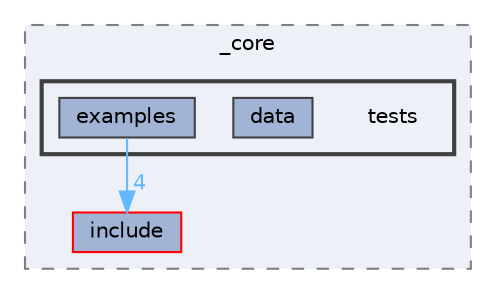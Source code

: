 digraph "env/lib/python3.12/site-packages/numpy/_core/tests"
{
 // LATEX_PDF_SIZE
  bgcolor="transparent";
  edge [fontname=Helvetica,fontsize=10,labelfontname=Helvetica,labelfontsize=10];
  node [fontname=Helvetica,fontsize=10,shape=box,height=0.2,width=0.4];
  compound=true
  subgraph clusterdir_b22f85b950d8f6200a0f02c335cae479 {
    graph [ bgcolor="#edf0f7", pencolor="grey50", label="_core", fontname=Helvetica,fontsize=10 style="filled,dashed", URL="dir_b22f85b950d8f6200a0f02c335cae479.html",tooltip=""]
  dir_c43e16c22095737fa24c5964672fc2f9 [label="include", fillcolor="#a2b4d6", color="red", style="filled", URL="dir_c43e16c22095737fa24c5964672fc2f9.html",tooltip=""];
  subgraph clusterdir_30f8fe8749c1bae6c8d86567008650d3 {
    graph [ bgcolor="#edf0f7", pencolor="grey25", label="", fontname=Helvetica,fontsize=10 style="filled,bold", URL="dir_30f8fe8749c1bae6c8d86567008650d3.html",tooltip=""]
    dir_30f8fe8749c1bae6c8d86567008650d3 [shape=plaintext, label="tests"];
  dir_0ef70fe6bc2ef5915ab6d4a895c43e88 [label="data", fillcolor="#a2b4d6", color="grey25", style="filled", URL="dir_0ef70fe6bc2ef5915ab6d4a895c43e88.html",tooltip=""];
  dir_e34d7d7d89f9f3f499dde2a31fd2edd8 [label="examples", fillcolor="#a2b4d6", color="grey25", style="filled", URL="dir_e34d7d7d89f9f3f499dde2a31fd2edd8.html",tooltip=""];
  }
  }
  dir_e34d7d7d89f9f3f499dde2a31fd2edd8->dir_c43e16c22095737fa24c5964672fc2f9 [headlabel="4", labeldistance=1.5 headhref="dir_000172_000229.html" href="dir_000172_000229.html" color="steelblue1" fontcolor="steelblue1"];
}

